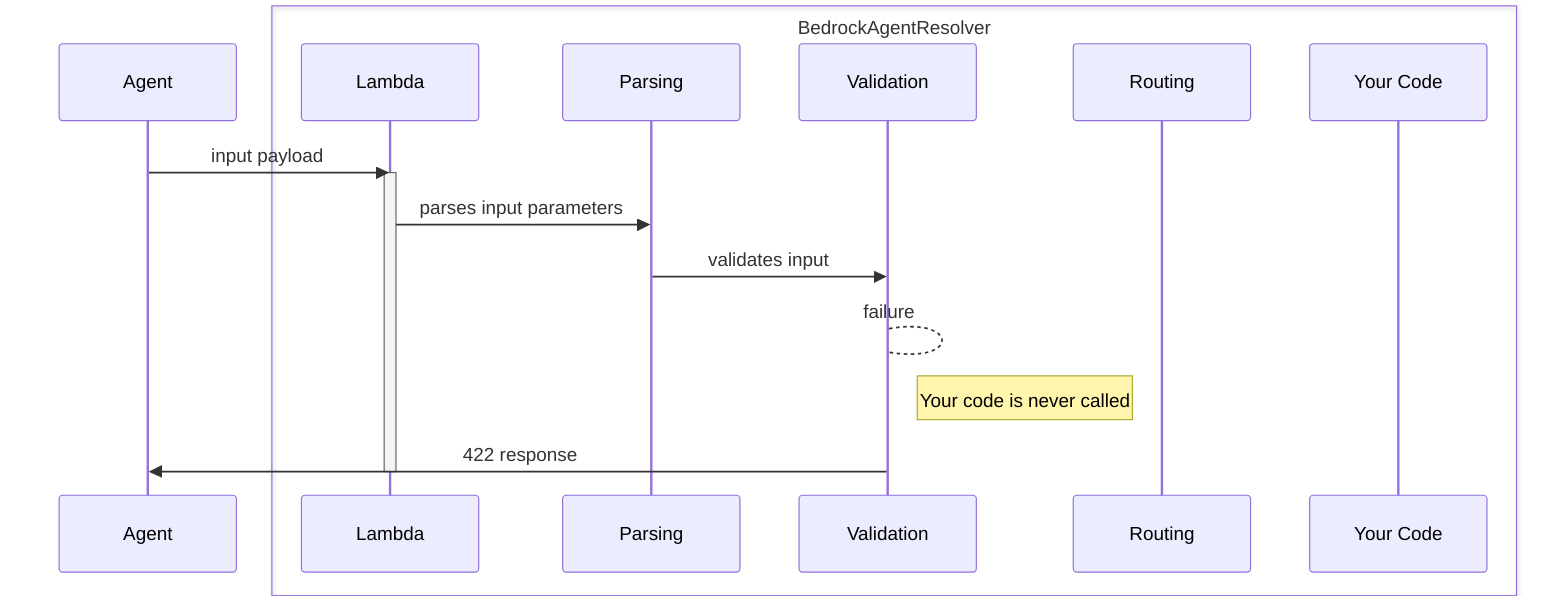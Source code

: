 sequenceDiagram
    Agent->>Lambda: input payload
    activate Lambda
    Lambda->>Parsing: parses input parameters
    Parsing->>Validation: validates input
    Validation-->Validation: failure
    box BedrockAgentResolver
    participant Lambda
    participant Parsing
    participant Validation
    participant Routing
    participant Your Code
    end
    Note right of Validation: Your code is never called
    Validation->>Agent: 422 response
    deactivate Lambda